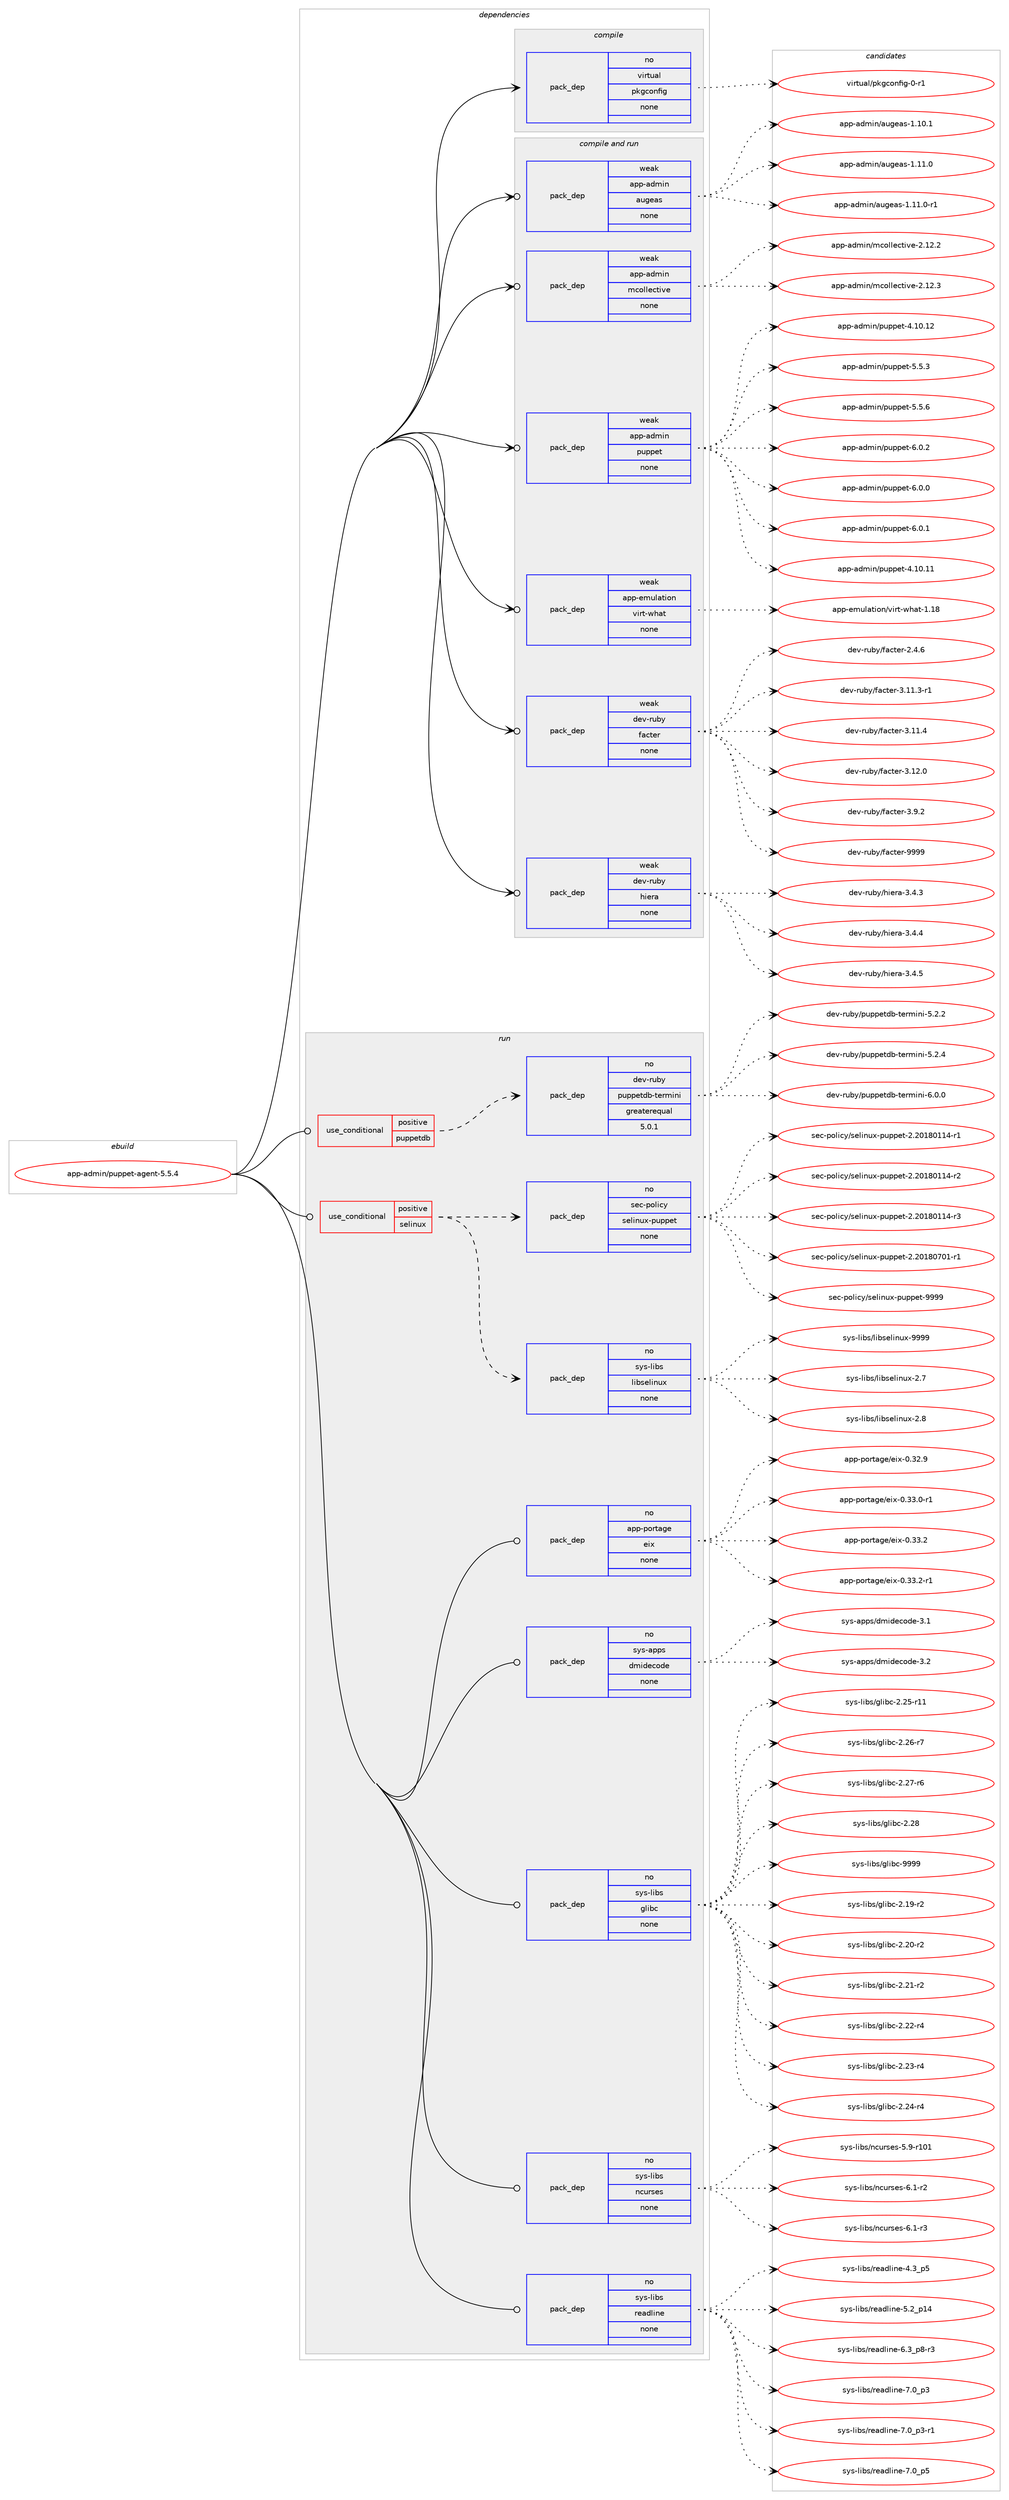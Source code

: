 digraph prolog {

# *************
# Graph options
# *************

newrank=true;
concentrate=true;
compound=true;
graph [rankdir=LR,fontname=Helvetica,fontsize=10,ranksep=1.5];#, ranksep=2.5, nodesep=0.2];
edge  [arrowhead=vee];
node  [fontname=Helvetica,fontsize=10];

# **********
# The ebuild
# **********

subgraph cluster_leftcol {
color=gray;
rank=same;
label=<<i>ebuild</i>>;
id [label="app-admin/puppet-agent-5.5.4", color=red, width=4, href="../app-admin/puppet-agent-5.5.4.svg"];
}

# ****************
# The dependencies
# ****************

subgraph cluster_midcol {
color=gray;
label=<<i>dependencies</i>>;
subgraph cluster_compile {
fillcolor="#eeeeee";
style=filled;
label=<<i>compile</i>>;
subgraph pack1664 {
dependency2296 [label=<<TABLE BORDER="0" CELLBORDER="1" CELLSPACING="0" CELLPADDING="4" WIDTH="220"><TR><TD ROWSPAN="6" CELLPADDING="30">pack_dep</TD></TR><TR><TD WIDTH="110">no</TD></TR><TR><TD>virtual</TD></TR><TR><TD>pkgconfig</TD></TR><TR><TD>none</TD></TR><TR><TD></TD></TR></TABLE>>, shape=none, color=blue];
}
id:e -> dependency2296:w [weight=20,style="solid",arrowhead="vee"];
}
subgraph cluster_compileandrun {
fillcolor="#eeeeee";
style=filled;
label=<<i>compile and run</i>>;
subgraph pack1665 {
dependency2297 [label=<<TABLE BORDER="0" CELLBORDER="1" CELLSPACING="0" CELLPADDING="4" WIDTH="220"><TR><TD ROWSPAN="6" CELLPADDING="30">pack_dep</TD></TR><TR><TD WIDTH="110">weak</TD></TR><TR><TD>app-admin</TD></TR><TR><TD>augeas</TD></TR><TR><TD>none</TD></TR><TR><TD></TD></TR></TABLE>>, shape=none, color=blue];
}
id:e -> dependency2297:w [weight=20,style="solid",arrowhead="odotvee"];
subgraph pack1666 {
dependency2298 [label=<<TABLE BORDER="0" CELLBORDER="1" CELLSPACING="0" CELLPADDING="4" WIDTH="220"><TR><TD ROWSPAN="6" CELLPADDING="30">pack_dep</TD></TR><TR><TD WIDTH="110">weak</TD></TR><TR><TD>app-admin</TD></TR><TR><TD>mcollective</TD></TR><TR><TD>none</TD></TR><TR><TD></TD></TR></TABLE>>, shape=none, color=blue];
}
id:e -> dependency2298:w [weight=20,style="solid",arrowhead="odotvee"];
subgraph pack1667 {
dependency2299 [label=<<TABLE BORDER="0" CELLBORDER="1" CELLSPACING="0" CELLPADDING="4" WIDTH="220"><TR><TD ROWSPAN="6" CELLPADDING="30">pack_dep</TD></TR><TR><TD WIDTH="110">weak</TD></TR><TR><TD>app-admin</TD></TR><TR><TD>puppet</TD></TR><TR><TD>none</TD></TR><TR><TD></TD></TR></TABLE>>, shape=none, color=blue];
}
id:e -> dependency2299:w [weight=20,style="solid",arrowhead="odotvee"];
subgraph pack1668 {
dependency2300 [label=<<TABLE BORDER="0" CELLBORDER="1" CELLSPACING="0" CELLPADDING="4" WIDTH="220"><TR><TD ROWSPAN="6" CELLPADDING="30">pack_dep</TD></TR><TR><TD WIDTH="110">weak</TD></TR><TR><TD>app-emulation</TD></TR><TR><TD>virt-what</TD></TR><TR><TD>none</TD></TR><TR><TD></TD></TR></TABLE>>, shape=none, color=blue];
}
id:e -> dependency2300:w [weight=20,style="solid",arrowhead="odotvee"];
subgraph pack1669 {
dependency2301 [label=<<TABLE BORDER="0" CELLBORDER="1" CELLSPACING="0" CELLPADDING="4" WIDTH="220"><TR><TD ROWSPAN="6" CELLPADDING="30">pack_dep</TD></TR><TR><TD WIDTH="110">weak</TD></TR><TR><TD>dev-ruby</TD></TR><TR><TD>facter</TD></TR><TR><TD>none</TD></TR><TR><TD></TD></TR></TABLE>>, shape=none, color=blue];
}
id:e -> dependency2301:w [weight=20,style="solid",arrowhead="odotvee"];
subgraph pack1670 {
dependency2302 [label=<<TABLE BORDER="0" CELLBORDER="1" CELLSPACING="0" CELLPADDING="4" WIDTH="220"><TR><TD ROWSPAN="6" CELLPADDING="30">pack_dep</TD></TR><TR><TD WIDTH="110">weak</TD></TR><TR><TD>dev-ruby</TD></TR><TR><TD>hiera</TD></TR><TR><TD>none</TD></TR><TR><TD></TD></TR></TABLE>>, shape=none, color=blue];
}
id:e -> dependency2302:w [weight=20,style="solid",arrowhead="odotvee"];
}
subgraph cluster_run {
fillcolor="#eeeeee";
style=filled;
label=<<i>run</i>>;
subgraph cond558 {
dependency2303 [label=<<TABLE BORDER="0" CELLBORDER="1" CELLSPACING="0" CELLPADDING="4"><TR><TD ROWSPAN="3" CELLPADDING="10">use_conditional</TD></TR><TR><TD>positive</TD></TR><TR><TD>puppetdb</TD></TR></TABLE>>, shape=none, color=red];
subgraph pack1671 {
dependency2304 [label=<<TABLE BORDER="0" CELLBORDER="1" CELLSPACING="0" CELLPADDING="4" WIDTH="220"><TR><TD ROWSPAN="6" CELLPADDING="30">pack_dep</TD></TR><TR><TD WIDTH="110">no</TD></TR><TR><TD>dev-ruby</TD></TR><TR><TD>puppetdb-termini</TD></TR><TR><TD>greaterequal</TD></TR><TR><TD>5.0.1</TD></TR></TABLE>>, shape=none, color=blue];
}
dependency2303:e -> dependency2304:w [weight=20,style="dashed",arrowhead="vee"];
}
id:e -> dependency2303:w [weight=20,style="solid",arrowhead="odot"];
subgraph cond559 {
dependency2305 [label=<<TABLE BORDER="0" CELLBORDER="1" CELLSPACING="0" CELLPADDING="4"><TR><TD ROWSPAN="3" CELLPADDING="10">use_conditional</TD></TR><TR><TD>positive</TD></TR><TR><TD>selinux</TD></TR></TABLE>>, shape=none, color=red];
subgraph pack1672 {
dependency2306 [label=<<TABLE BORDER="0" CELLBORDER="1" CELLSPACING="0" CELLPADDING="4" WIDTH="220"><TR><TD ROWSPAN="6" CELLPADDING="30">pack_dep</TD></TR><TR><TD WIDTH="110">no</TD></TR><TR><TD>sys-libs</TD></TR><TR><TD>libselinux</TD></TR><TR><TD>none</TD></TR><TR><TD></TD></TR></TABLE>>, shape=none, color=blue];
}
dependency2305:e -> dependency2306:w [weight=20,style="dashed",arrowhead="vee"];
subgraph pack1673 {
dependency2307 [label=<<TABLE BORDER="0" CELLBORDER="1" CELLSPACING="0" CELLPADDING="4" WIDTH="220"><TR><TD ROWSPAN="6" CELLPADDING="30">pack_dep</TD></TR><TR><TD WIDTH="110">no</TD></TR><TR><TD>sec-policy</TD></TR><TR><TD>selinux-puppet</TD></TR><TR><TD>none</TD></TR><TR><TD></TD></TR></TABLE>>, shape=none, color=blue];
}
dependency2305:e -> dependency2307:w [weight=20,style="dashed",arrowhead="vee"];
}
id:e -> dependency2305:w [weight=20,style="solid",arrowhead="odot"];
subgraph pack1674 {
dependency2308 [label=<<TABLE BORDER="0" CELLBORDER="1" CELLSPACING="0" CELLPADDING="4" WIDTH="220"><TR><TD ROWSPAN="6" CELLPADDING="30">pack_dep</TD></TR><TR><TD WIDTH="110">no</TD></TR><TR><TD>app-portage</TD></TR><TR><TD>eix</TD></TR><TR><TD>none</TD></TR><TR><TD></TD></TR></TABLE>>, shape=none, color=blue];
}
id:e -> dependency2308:w [weight=20,style="solid",arrowhead="odot"];
subgraph pack1675 {
dependency2309 [label=<<TABLE BORDER="0" CELLBORDER="1" CELLSPACING="0" CELLPADDING="4" WIDTH="220"><TR><TD ROWSPAN="6" CELLPADDING="30">pack_dep</TD></TR><TR><TD WIDTH="110">no</TD></TR><TR><TD>sys-apps</TD></TR><TR><TD>dmidecode</TD></TR><TR><TD>none</TD></TR><TR><TD></TD></TR></TABLE>>, shape=none, color=blue];
}
id:e -> dependency2309:w [weight=20,style="solid",arrowhead="odot"];
subgraph pack1676 {
dependency2310 [label=<<TABLE BORDER="0" CELLBORDER="1" CELLSPACING="0" CELLPADDING="4" WIDTH="220"><TR><TD ROWSPAN="6" CELLPADDING="30">pack_dep</TD></TR><TR><TD WIDTH="110">no</TD></TR><TR><TD>sys-libs</TD></TR><TR><TD>glibc</TD></TR><TR><TD>none</TD></TR><TR><TD></TD></TR></TABLE>>, shape=none, color=blue];
}
id:e -> dependency2310:w [weight=20,style="solid",arrowhead="odot"];
subgraph pack1677 {
dependency2311 [label=<<TABLE BORDER="0" CELLBORDER="1" CELLSPACING="0" CELLPADDING="4" WIDTH="220"><TR><TD ROWSPAN="6" CELLPADDING="30">pack_dep</TD></TR><TR><TD WIDTH="110">no</TD></TR><TR><TD>sys-libs</TD></TR><TR><TD>ncurses</TD></TR><TR><TD>none</TD></TR><TR><TD></TD></TR></TABLE>>, shape=none, color=blue];
}
id:e -> dependency2311:w [weight=20,style="solid",arrowhead="odot"];
subgraph pack1678 {
dependency2312 [label=<<TABLE BORDER="0" CELLBORDER="1" CELLSPACING="0" CELLPADDING="4" WIDTH="220"><TR><TD ROWSPAN="6" CELLPADDING="30">pack_dep</TD></TR><TR><TD WIDTH="110">no</TD></TR><TR><TD>sys-libs</TD></TR><TR><TD>readline</TD></TR><TR><TD>none</TD></TR><TR><TD></TD></TR></TABLE>>, shape=none, color=blue];
}
id:e -> dependency2312:w [weight=20,style="solid",arrowhead="odot"];
}
}

# **************
# The candidates
# **************

subgraph cluster_choices {
rank=same;
color=gray;
label=<<i>candidates</i>>;

subgraph choice1664 {
color=black;
nodesep=1;
choice11810511411611797108471121071039911111010210510345484511449 [label="virtual/pkgconfig-0-r1", color=red, width=4,href="../virtual/pkgconfig-0-r1.svg"];
dependency2296:e -> choice11810511411611797108471121071039911111010210510345484511449:w [style=dotted,weight="100"];
}
subgraph choice1665 {
color=black;
nodesep=1;
choice97112112459710010910511047971171031019711545494649484649 [label="app-admin/augeas-1.10.1", color=red, width=4,href="../app-admin/augeas-1.10.1.svg"];
choice97112112459710010910511047971171031019711545494649494648 [label="app-admin/augeas-1.11.0", color=red, width=4,href="../app-admin/augeas-1.11.0.svg"];
choice971121124597100109105110479711710310197115454946494946484511449 [label="app-admin/augeas-1.11.0-r1", color=red, width=4,href="../app-admin/augeas-1.11.0-r1.svg"];
dependency2297:e -> choice97112112459710010910511047971171031019711545494649484649:w [style=dotted,weight="100"];
dependency2297:e -> choice97112112459710010910511047971171031019711545494649494648:w [style=dotted,weight="100"];
dependency2297:e -> choice971121124597100109105110479711710310197115454946494946484511449:w [style=dotted,weight="100"];
}
subgraph choice1666 {
color=black;
nodesep=1;
choice97112112459710010910511047109991111081081019911610511810145504649504650 [label="app-admin/mcollective-2.12.2", color=red, width=4,href="../app-admin/mcollective-2.12.2.svg"];
choice97112112459710010910511047109991111081081019911610511810145504649504651 [label="app-admin/mcollective-2.12.3", color=red, width=4,href="../app-admin/mcollective-2.12.3.svg"];
dependency2298:e -> choice97112112459710010910511047109991111081081019911610511810145504649504650:w [style=dotted,weight="100"];
dependency2298:e -> choice97112112459710010910511047109991111081081019911610511810145504649504651:w [style=dotted,weight="100"];
}
subgraph choice1667 {
color=black;
nodesep=1;
choice97112112459710010910511047112117112112101116455446484648 [label="app-admin/puppet-6.0.0", color=red, width=4,href="../app-admin/puppet-6.0.0.svg"];
choice97112112459710010910511047112117112112101116455446484649 [label="app-admin/puppet-6.0.1", color=red, width=4,href="../app-admin/puppet-6.0.1.svg"];
choice971121124597100109105110471121171121121011164552464948464949 [label="app-admin/puppet-4.10.11", color=red, width=4,href="../app-admin/puppet-4.10.11.svg"];
choice971121124597100109105110471121171121121011164552464948464950 [label="app-admin/puppet-4.10.12", color=red, width=4,href="../app-admin/puppet-4.10.12.svg"];
choice97112112459710010910511047112117112112101116455346534651 [label="app-admin/puppet-5.5.3", color=red, width=4,href="../app-admin/puppet-5.5.3.svg"];
choice97112112459710010910511047112117112112101116455346534654 [label="app-admin/puppet-5.5.6", color=red, width=4,href="../app-admin/puppet-5.5.6.svg"];
choice97112112459710010910511047112117112112101116455446484650 [label="app-admin/puppet-6.0.2", color=red, width=4,href="../app-admin/puppet-6.0.2.svg"];
dependency2299:e -> choice97112112459710010910511047112117112112101116455446484648:w [style=dotted,weight="100"];
dependency2299:e -> choice97112112459710010910511047112117112112101116455446484649:w [style=dotted,weight="100"];
dependency2299:e -> choice971121124597100109105110471121171121121011164552464948464949:w [style=dotted,weight="100"];
dependency2299:e -> choice971121124597100109105110471121171121121011164552464948464950:w [style=dotted,weight="100"];
dependency2299:e -> choice97112112459710010910511047112117112112101116455346534651:w [style=dotted,weight="100"];
dependency2299:e -> choice97112112459710010910511047112117112112101116455346534654:w [style=dotted,weight="100"];
dependency2299:e -> choice97112112459710010910511047112117112112101116455446484650:w [style=dotted,weight="100"];
}
subgraph choice1668 {
color=black;
nodesep=1;
choice9711211245101109117108971161051111104711810511411645119104971164549464956 [label="app-emulation/virt-what-1.18", color=red, width=4,href="../app-emulation/virt-what-1.18.svg"];
dependency2300:e -> choice9711211245101109117108971161051111104711810511411645119104971164549464956:w [style=dotted,weight="100"];
}
subgraph choice1669 {
color=black;
nodesep=1;
choice1001011184511411798121471029799116101114455046524654 [label="dev-ruby/facter-2.4.6", color=red, width=4,href="../dev-ruby/facter-2.4.6.svg"];
choice1001011184511411798121471029799116101114455146494946514511449 [label="dev-ruby/facter-3.11.3-r1", color=red, width=4,href="../dev-ruby/facter-3.11.3-r1.svg"];
choice100101118451141179812147102979911610111445514649494652 [label="dev-ruby/facter-3.11.4", color=red, width=4,href="../dev-ruby/facter-3.11.4.svg"];
choice100101118451141179812147102979911610111445514649504648 [label="dev-ruby/facter-3.12.0", color=red, width=4,href="../dev-ruby/facter-3.12.0.svg"];
choice1001011184511411798121471029799116101114455146574650 [label="dev-ruby/facter-3.9.2", color=red, width=4,href="../dev-ruby/facter-3.9.2.svg"];
choice10010111845114117981214710297991161011144557575757 [label="dev-ruby/facter-9999", color=red, width=4,href="../dev-ruby/facter-9999.svg"];
dependency2301:e -> choice1001011184511411798121471029799116101114455046524654:w [style=dotted,weight="100"];
dependency2301:e -> choice1001011184511411798121471029799116101114455146494946514511449:w [style=dotted,weight="100"];
dependency2301:e -> choice100101118451141179812147102979911610111445514649494652:w [style=dotted,weight="100"];
dependency2301:e -> choice100101118451141179812147102979911610111445514649504648:w [style=dotted,weight="100"];
dependency2301:e -> choice1001011184511411798121471029799116101114455146574650:w [style=dotted,weight="100"];
dependency2301:e -> choice10010111845114117981214710297991161011144557575757:w [style=dotted,weight="100"];
}
subgraph choice1670 {
color=black;
nodesep=1;
choice10010111845114117981214710410510111497455146524651 [label="dev-ruby/hiera-3.4.3", color=red, width=4,href="../dev-ruby/hiera-3.4.3.svg"];
choice10010111845114117981214710410510111497455146524652 [label="dev-ruby/hiera-3.4.4", color=red, width=4,href="../dev-ruby/hiera-3.4.4.svg"];
choice10010111845114117981214710410510111497455146524653 [label="dev-ruby/hiera-3.4.5", color=red, width=4,href="../dev-ruby/hiera-3.4.5.svg"];
dependency2302:e -> choice10010111845114117981214710410510111497455146524651:w [style=dotted,weight="100"];
dependency2302:e -> choice10010111845114117981214710410510111497455146524652:w [style=dotted,weight="100"];
dependency2302:e -> choice10010111845114117981214710410510111497455146524653:w [style=dotted,weight="100"];
}
subgraph choice1671 {
color=black;
nodesep=1;
choice1001011184511411798121471121171121121011161009845116101114109105110105455346504650 [label="dev-ruby/puppetdb-termini-5.2.2", color=red, width=4,href="../dev-ruby/puppetdb-termini-5.2.2.svg"];
choice1001011184511411798121471121171121121011161009845116101114109105110105455346504652 [label="dev-ruby/puppetdb-termini-5.2.4", color=red, width=4,href="../dev-ruby/puppetdb-termini-5.2.4.svg"];
choice1001011184511411798121471121171121121011161009845116101114109105110105455446484648 [label="dev-ruby/puppetdb-termini-6.0.0", color=red, width=4,href="../dev-ruby/puppetdb-termini-6.0.0.svg"];
dependency2304:e -> choice1001011184511411798121471121171121121011161009845116101114109105110105455346504650:w [style=dotted,weight="100"];
dependency2304:e -> choice1001011184511411798121471121171121121011161009845116101114109105110105455346504652:w [style=dotted,weight="100"];
dependency2304:e -> choice1001011184511411798121471121171121121011161009845116101114109105110105455446484648:w [style=dotted,weight="100"];
}
subgraph choice1672 {
color=black;
nodesep=1;
choice1151211154510810598115471081059811510110810511011712045504655 [label="sys-libs/libselinux-2.7", color=red, width=4,href="../sys-libs/libselinux-2.7.svg"];
choice1151211154510810598115471081059811510110810511011712045504656 [label="sys-libs/libselinux-2.8", color=red, width=4,href="../sys-libs/libselinux-2.8.svg"];
choice115121115451081059811547108105981151011081051101171204557575757 [label="sys-libs/libselinux-9999", color=red, width=4,href="../sys-libs/libselinux-9999.svg"];
dependency2306:e -> choice1151211154510810598115471081059811510110810511011712045504655:w [style=dotted,weight="100"];
dependency2306:e -> choice1151211154510810598115471081059811510110810511011712045504656:w [style=dotted,weight="100"];
dependency2306:e -> choice115121115451081059811547108105981151011081051101171204557575757:w [style=dotted,weight="100"];
}
subgraph choice1673 {
color=black;
nodesep=1;
choice115101994511211110810599121471151011081051101171204511211711211210111645504650484956484949524511449 [label="sec-policy/selinux-puppet-2.20180114-r1", color=red, width=4,href="../sec-policy/selinux-puppet-2.20180114-r1.svg"];
choice115101994511211110810599121471151011081051101171204511211711211210111645504650484956484949524511450 [label="sec-policy/selinux-puppet-2.20180114-r2", color=red, width=4,href="../sec-policy/selinux-puppet-2.20180114-r2.svg"];
choice115101994511211110810599121471151011081051101171204511211711211210111645504650484956484949524511451 [label="sec-policy/selinux-puppet-2.20180114-r3", color=red, width=4,href="../sec-policy/selinux-puppet-2.20180114-r3.svg"];
choice115101994511211110810599121471151011081051101171204511211711211210111645504650484956485548494511449 [label="sec-policy/selinux-puppet-2.20180701-r1", color=red, width=4,href="../sec-policy/selinux-puppet-2.20180701-r1.svg"];
choice11510199451121111081059912147115101108105110117120451121171121121011164557575757 [label="sec-policy/selinux-puppet-9999", color=red, width=4,href="../sec-policy/selinux-puppet-9999.svg"];
dependency2307:e -> choice115101994511211110810599121471151011081051101171204511211711211210111645504650484956484949524511449:w [style=dotted,weight="100"];
dependency2307:e -> choice115101994511211110810599121471151011081051101171204511211711211210111645504650484956484949524511450:w [style=dotted,weight="100"];
dependency2307:e -> choice115101994511211110810599121471151011081051101171204511211711211210111645504650484956484949524511451:w [style=dotted,weight="100"];
dependency2307:e -> choice115101994511211110810599121471151011081051101171204511211711211210111645504650484956485548494511449:w [style=dotted,weight="100"];
dependency2307:e -> choice11510199451121111081059912147115101108105110117120451121171121121011164557575757:w [style=dotted,weight="100"];
}
subgraph choice1674 {
color=black;
nodesep=1;
choice9711211245112111114116971031014710110512045484651504657 [label="app-portage/eix-0.32.9", color=red, width=4,href="../app-portage/eix-0.32.9.svg"];
choice97112112451121111141169710310147101105120454846515146484511449 [label="app-portage/eix-0.33.0-r1", color=red, width=4,href="../app-portage/eix-0.33.0-r1.svg"];
choice9711211245112111114116971031014710110512045484651514650 [label="app-portage/eix-0.33.2", color=red, width=4,href="../app-portage/eix-0.33.2.svg"];
choice97112112451121111141169710310147101105120454846515146504511449 [label="app-portage/eix-0.33.2-r1", color=red, width=4,href="../app-portage/eix-0.33.2-r1.svg"];
dependency2308:e -> choice9711211245112111114116971031014710110512045484651504657:w [style=dotted,weight="100"];
dependency2308:e -> choice97112112451121111141169710310147101105120454846515146484511449:w [style=dotted,weight="100"];
dependency2308:e -> choice9711211245112111114116971031014710110512045484651514650:w [style=dotted,weight="100"];
dependency2308:e -> choice97112112451121111141169710310147101105120454846515146504511449:w [style=dotted,weight="100"];
}
subgraph choice1675 {
color=black;
nodesep=1;
choice1151211154597112112115471001091051001019911110010145514649 [label="sys-apps/dmidecode-3.1", color=red, width=4,href="../sys-apps/dmidecode-3.1.svg"];
choice1151211154597112112115471001091051001019911110010145514650 [label="sys-apps/dmidecode-3.2", color=red, width=4,href="../sys-apps/dmidecode-3.2.svg"];
dependency2309:e -> choice1151211154597112112115471001091051001019911110010145514649:w [style=dotted,weight="100"];
dependency2309:e -> choice1151211154597112112115471001091051001019911110010145514650:w [style=dotted,weight="100"];
}
subgraph choice1676 {
color=black;
nodesep=1;
choice115121115451081059811547103108105989945504649574511450 [label="sys-libs/glibc-2.19-r2", color=red, width=4,href="../sys-libs/glibc-2.19-r2.svg"];
choice115121115451081059811547103108105989945504650484511450 [label="sys-libs/glibc-2.20-r2", color=red, width=4,href="../sys-libs/glibc-2.20-r2.svg"];
choice115121115451081059811547103108105989945504650494511450 [label="sys-libs/glibc-2.21-r2", color=red, width=4,href="../sys-libs/glibc-2.21-r2.svg"];
choice115121115451081059811547103108105989945504650504511452 [label="sys-libs/glibc-2.22-r4", color=red, width=4,href="../sys-libs/glibc-2.22-r4.svg"];
choice115121115451081059811547103108105989945504650514511452 [label="sys-libs/glibc-2.23-r4", color=red, width=4,href="../sys-libs/glibc-2.23-r4.svg"];
choice115121115451081059811547103108105989945504650524511452 [label="sys-libs/glibc-2.24-r4", color=red, width=4,href="../sys-libs/glibc-2.24-r4.svg"];
choice11512111545108105981154710310810598994550465053451144949 [label="sys-libs/glibc-2.25-r11", color=red, width=4,href="../sys-libs/glibc-2.25-r11.svg"];
choice115121115451081059811547103108105989945504650544511455 [label="sys-libs/glibc-2.26-r7", color=red, width=4,href="../sys-libs/glibc-2.26-r7.svg"];
choice115121115451081059811547103108105989945504650554511454 [label="sys-libs/glibc-2.27-r6", color=red, width=4,href="../sys-libs/glibc-2.27-r6.svg"];
choice11512111545108105981154710310810598994550465056 [label="sys-libs/glibc-2.28", color=red, width=4,href="../sys-libs/glibc-2.28.svg"];
choice11512111545108105981154710310810598994557575757 [label="sys-libs/glibc-9999", color=red, width=4,href="../sys-libs/glibc-9999.svg"];
dependency2310:e -> choice115121115451081059811547103108105989945504649574511450:w [style=dotted,weight="100"];
dependency2310:e -> choice115121115451081059811547103108105989945504650484511450:w [style=dotted,weight="100"];
dependency2310:e -> choice115121115451081059811547103108105989945504650494511450:w [style=dotted,weight="100"];
dependency2310:e -> choice115121115451081059811547103108105989945504650504511452:w [style=dotted,weight="100"];
dependency2310:e -> choice115121115451081059811547103108105989945504650514511452:w [style=dotted,weight="100"];
dependency2310:e -> choice115121115451081059811547103108105989945504650524511452:w [style=dotted,weight="100"];
dependency2310:e -> choice11512111545108105981154710310810598994550465053451144949:w [style=dotted,weight="100"];
dependency2310:e -> choice115121115451081059811547103108105989945504650544511455:w [style=dotted,weight="100"];
dependency2310:e -> choice115121115451081059811547103108105989945504650554511454:w [style=dotted,weight="100"];
dependency2310:e -> choice11512111545108105981154710310810598994550465056:w [style=dotted,weight="100"];
dependency2310:e -> choice11512111545108105981154710310810598994557575757:w [style=dotted,weight="100"];
}
subgraph choice1677 {
color=black;
nodesep=1;
choice115121115451081059811547110991171141151011154553465745114494849 [label="sys-libs/ncurses-5.9-r101", color=red, width=4,href="../sys-libs/ncurses-5.9-r101.svg"];
choice11512111545108105981154711099117114115101115455446494511450 [label="sys-libs/ncurses-6.1-r2", color=red, width=4,href="../sys-libs/ncurses-6.1-r2.svg"];
choice11512111545108105981154711099117114115101115455446494511451 [label="sys-libs/ncurses-6.1-r3", color=red, width=4,href="../sys-libs/ncurses-6.1-r3.svg"];
dependency2311:e -> choice115121115451081059811547110991171141151011154553465745114494849:w [style=dotted,weight="100"];
dependency2311:e -> choice11512111545108105981154711099117114115101115455446494511450:w [style=dotted,weight="100"];
dependency2311:e -> choice11512111545108105981154711099117114115101115455446494511451:w [style=dotted,weight="100"];
}
subgraph choice1678 {
color=black;
nodesep=1;
choice11512111545108105981154711410197100108105110101455246519511253 [label="sys-libs/readline-4.3_p5", color=red, width=4,href="../sys-libs/readline-4.3_p5.svg"];
choice1151211154510810598115471141019710010810511010145534650951124952 [label="sys-libs/readline-5.2_p14", color=red, width=4,href="../sys-libs/readline-5.2_p14.svg"];
choice115121115451081059811547114101971001081051101014554465195112564511451 [label="sys-libs/readline-6.3_p8-r3", color=red, width=4,href="../sys-libs/readline-6.3_p8-r3.svg"];
choice11512111545108105981154711410197100108105110101455546489511251 [label="sys-libs/readline-7.0_p3", color=red, width=4,href="../sys-libs/readline-7.0_p3.svg"];
choice115121115451081059811547114101971001081051101014555464895112514511449 [label="sys-libs/readline-7.0_p3-r1", color=red, width=4,href="../sys-libs/readline-7.0_p3-r1.svg"];
choice11512111545108105981154711410197100108105110101455546489511253 [label="sys-libs/readline-7.0_p5", color=red, width=4,href="../sys-libs/readline-7.0_p5.svg"];
dependency2312:e -> choice11512111545108105981154711410197100108105110101455246519511253:w [style=dotted,weight="100"];
dependency2312:e -> choice1151211154510810598115471141019710010810511010145534650951124952:w [style=dotted,weight="100"];
dependency2312:e -> choice115121115451081059811547114101971001081051101014554465195112564511451:w [style=dotted,weight="100"];
dependency2312:e -> choice11512111545108105981154711410197100108105110101455546489511251:w [style=dotted,weight="100"];
dependency2312:e -> choice115121115451081059811547114101971001081051101014555464895112514511449:w [style=dotted,weight="100"];
dependency2312:e -> choice11512111545108105981154711410197100108105110101455546489511253:w [style=dotted,weight="100"];
}
}

}
